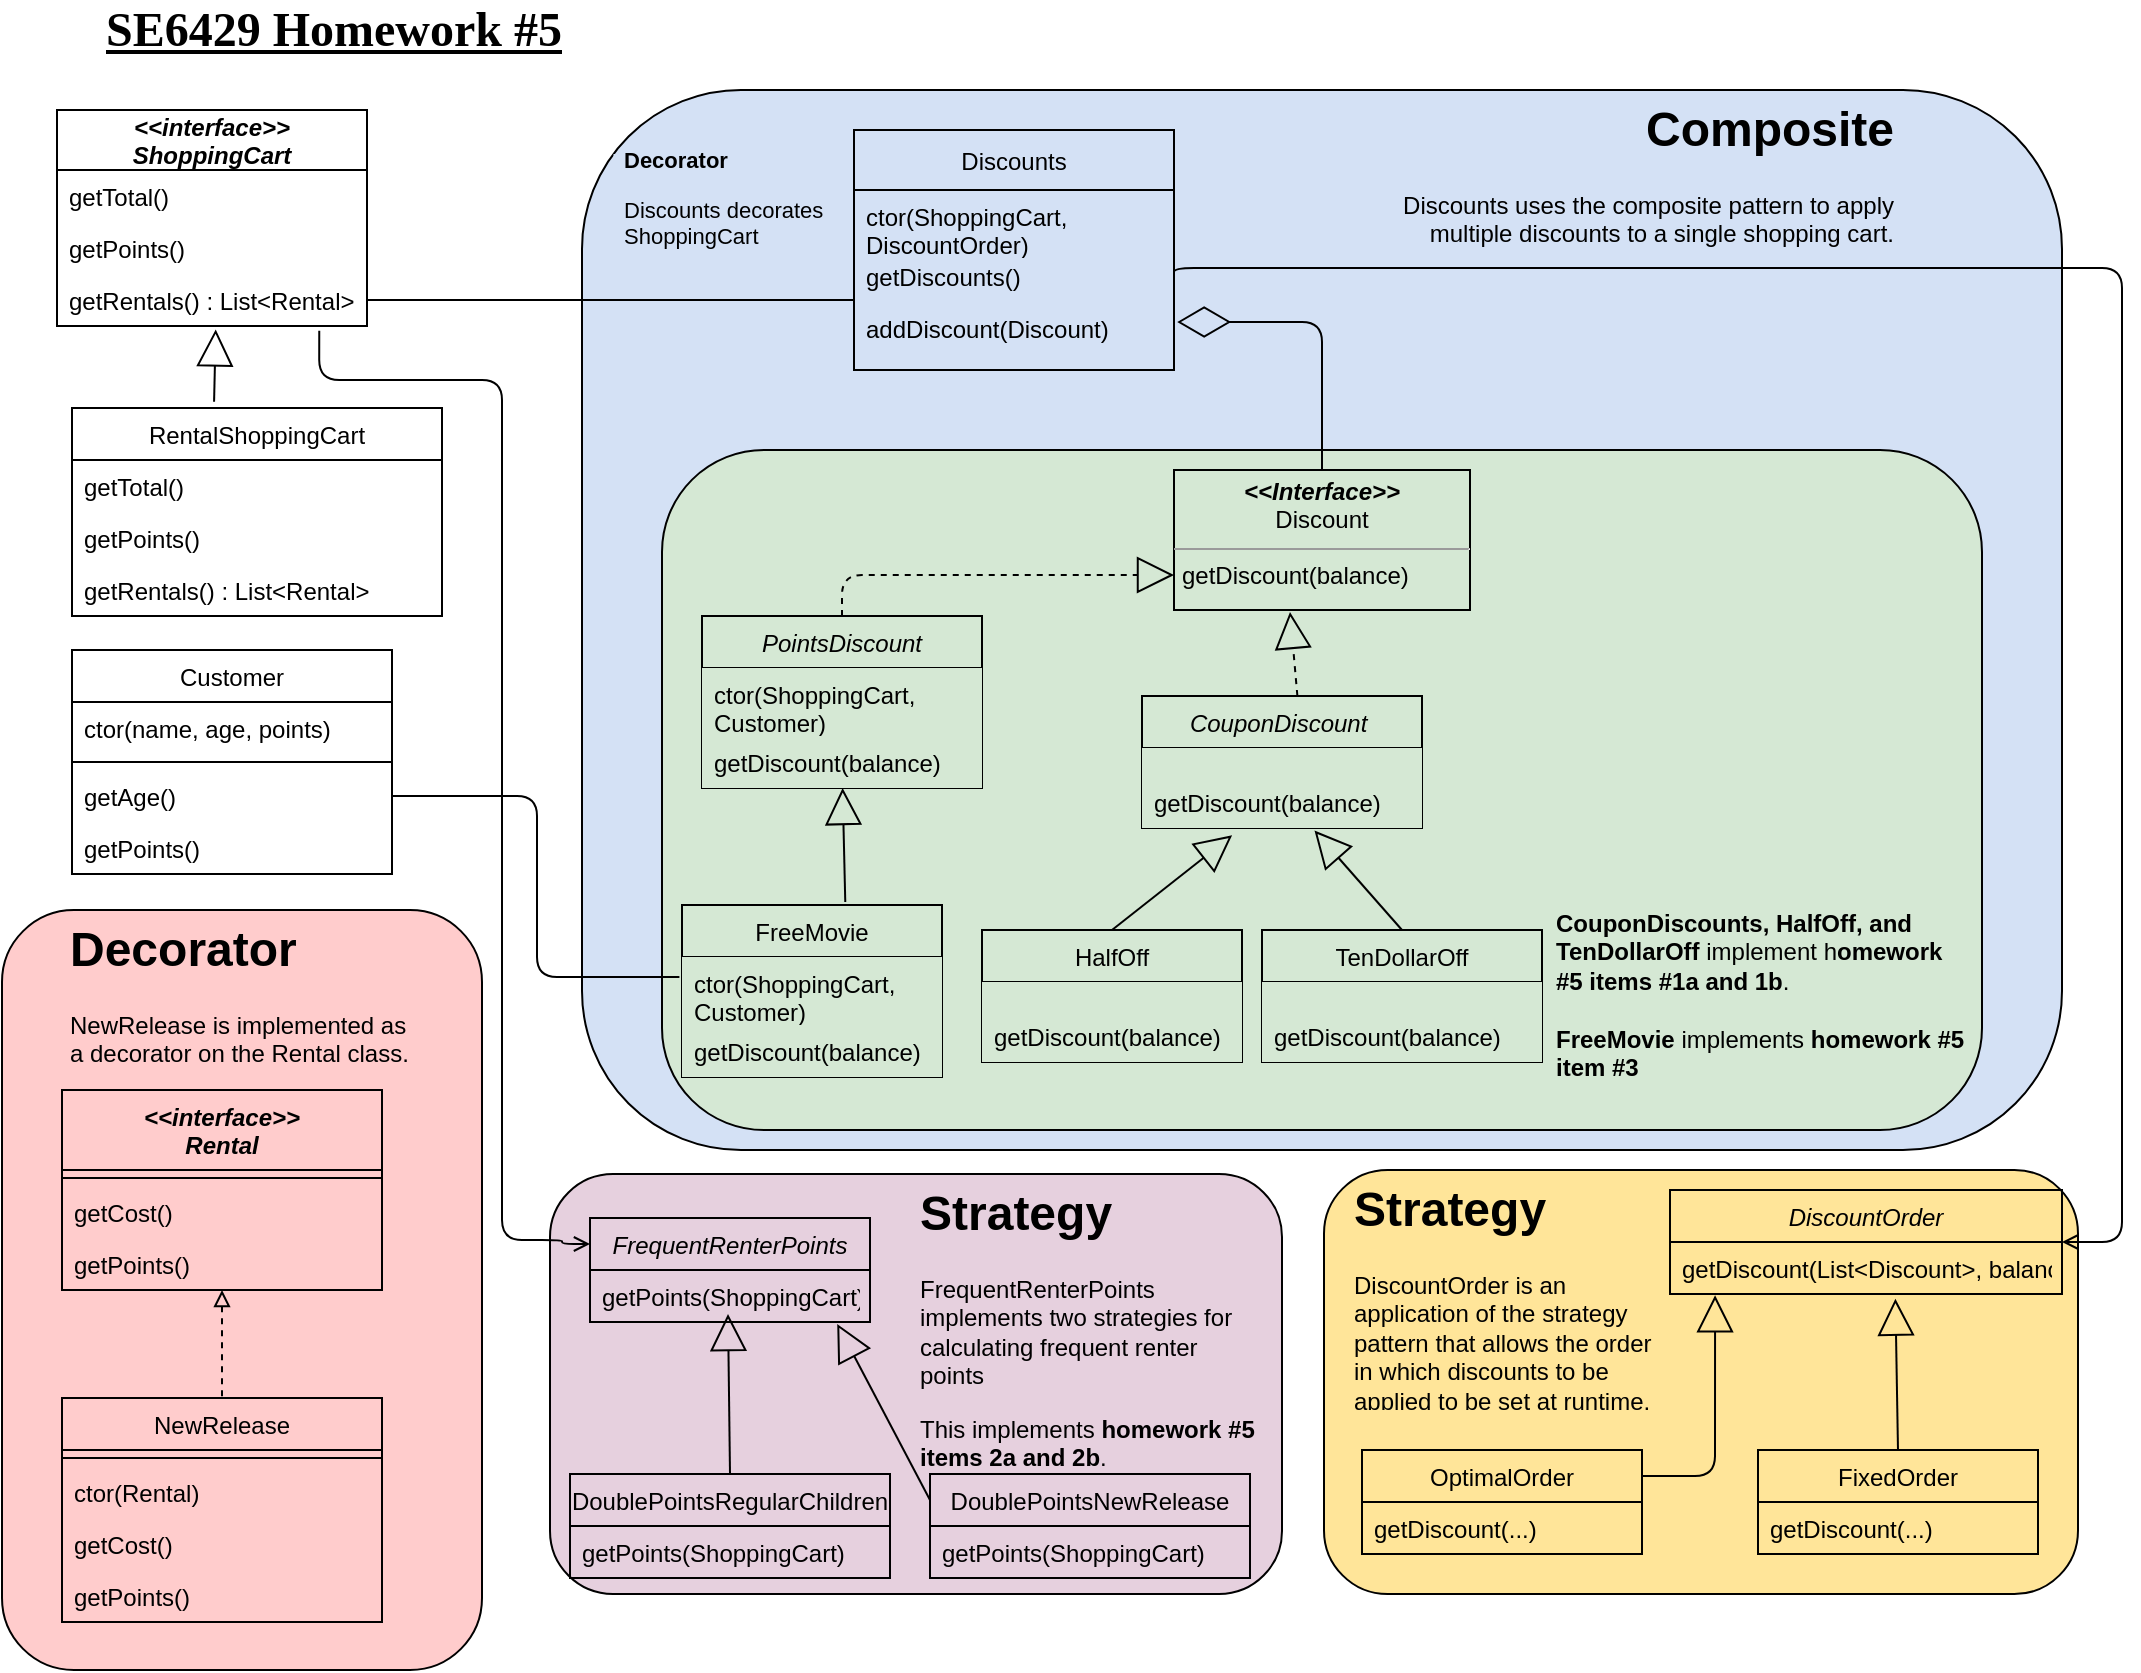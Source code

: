 <mxfile version="13.9.2" type="device"><diagram id="7c9GnvkYuUs8waDeU-JC" name="Homework #5"><mxGraphModel dx="939" dy="532" grid="1" gridSize="10" guides="1" tooltips="1" connect="1" arrows="1" fold="1" page="1" pageScale="1" pageWidth="1100" pageHeight="850" math="0" shadow="0"><root><mxCell id="0"/><mxCell id="1" parent="0"/><mxCell id="zSZT323BISBKR79lRga4-12" value="" style="rounded=1;whiteSpace=wrap;html=1;fillColor=#FFCCCC;" parent="1" vertex="1"><mxGeometry x="20" y="460" width="240" height="380" as="geometry"/></mxCell><mxCell id="9KsGxdxiF06daJQv5wV5-12" value="" style="rounded=1;whiteSpace=wrap;html=1;fillColor=#D4E1F5;align=right;verticalAlign=top;" parent="1" vertex="1"><mxGeometry x="310" y="50" width="740" height="530" as="geometry"/></mxCell><mxCell id="9KsGxdxiF06daJQv5wV5-25" value="" style="rounded=1;whiteSpace=wrap;html=1;fillColor=#D5E8D4;fontFamily=Verdana;fontSize=24;align=left;" parent="1" vertex="1"><mxGeometry x="350" y="230" width="660" height="340" as="geometry"/></mxCell><mxCell id="9KsGxdxiF06daJQv5wV5-14" value="" style="rounded=1;whiteSpace=wrap;html=1;fillColor=#E6D0DE;align=right;" parent="1" vertex="1"><mxGeometry x="294" y="592" width="366" height="210" as="geometry"/></mxCell><mxCell id="9KsGxdxiF06daJQv5wV5-10" value="" style="rounded=1;whiteSpace=wrap;html=1;fillColor=#FFE599;align=left;verticalAlign=top;" parent="1" vertex="1"><mxGeometry x="681" y="590" width="377" height="212" as="geometry"/></mxCell><mxCell id="diykFv6GtLwLD7Ypy7gm-1" value="&lt;&lt;interface&gt;&gt;&#10;ShoppingCart" style="swimlane;fontStyle=3;childLayout=stackLayout;horizontal=1;startSize=30;fillColor=none;horizontalStack=0;resizeParent=1;resizeParentMax=0;resizeLast=0;collapsible=1;marginBottom=0;" parent="1" vertex="1"><mxGeometry x="47.5" y="60" width="155" height="108" as="geometry"/></mxCell><mxCell id="diykFv6GtLwLD7Ypy7gm-2" value="getTotal()" style="text;strokeColor=none;fillColor=none;align=left;verticalAlign=top;spacingLeft=4;spacingRight=4;overflow=hidden;rotatable=0;points=[[0,0.5],[1,0.5]];portConstraint=eastwest;" parent="diykFv6GtLwLD7Ypy7gm-1" vertex="1"><mxGeometry y="30" width="155" height="26" as="geometry"/></mxCell><mxCell id="KB-aOUc1efe1SOOL54wN-3" value="getPoints()" style="text;strokeColor=none;fillColor=none;align=left;verticalAlign=top;spacingLeft=4;spacingRight=4;overflow=hidden;rotatable=0;points=[[0,0.5],[1,0.5]];portConstraint=eastwest;" parent="diykFv6GtLwLD7Ypy7gm-1" vertex="1"><mxGeometry y="56" width="155" height="26" as="geometry"/></mxCell><mxCell id="diykFv6GtLwLD7Ypy7gm-4" value="getRentals() : List&lt;Rental&gt;" style="text;strokeColor=none;fillColor=none;align=left;verticalAlign=top;spacingLeft=4;spacingRight=4;overflow=hidden;rotatable=0;points=[[0,0.5],[1,0.5]];portConstraint=eastwest;" parent="diykFv6GtLwLD7Ypy7gm-1" vertex="1"><mxGeometry y="82" width="155" height="26" as="geometry"/></mxCell><mxCell id="diykFv6GtLwLD7Ypy7gm-22" value="" style="endArrow=none;endSize=16;endFill=0;html=1;edgeStyle=orthogonalEdgeStyle;entryX=1;entryY=0.5;entryDx=0;entryDy=0;" parent="1" source="JeVNFsuOcKwhqimwBf2o-3" target="diykFv6GtLwLD7Ypy7gm-4" edge="1"><mxGeometry width="160" relative="1" as="geometry"><mxPoint x="620" y="370" as="sourcePoint"/><mxPoint x="199" y="155" as="targetPoint"/><Array as="points"><mxPoint x="250" y="155"/><mxPoint x="250" y="155"/></Array></mxGeometry></mxCell><mxCell id="diykFv6GtLwLD7Ypy7gm-23" value="" style="endArrow=block;endSize=16;endFill=0;html=1;exitX=0.5;exitY=0;exitDx=0;exitDy=0;entryX=0.322;entryY=1.14;entryDx=0;entryDy=0;entryPerimeter=0;" parent="1" source="diykFv6GtLwLD7Ypy7gm-13" target="diykFv6GtLwLD7Ypy7gm-10" edge="1"><mxGeometry width="160" relative="1" as="geometry"><mxPoint x="570" y="287.002" as="sourcePoint"/><mxPoint x="643.96" y="443.99" as="targetPoint"/></mxGeometry></mxCell><mxCell id="diykFv6GtLwLD7Ypy7gm-24" value="" style="endArrow=block;endSize=16;endFill=0;html=1;exitX=0.5;exitY=0;exitDx=0;exitDy=0;entryX=0.616;entryY=1.049;entryDx=0;entryDy=0;entryPerimeter=0;" parent="1" source="diykFv6GtLwLD7Ypy7gm-17" target="diykFv6GtLwLD7Ypy7gm-10" edge="1"><mxGeometry width="160" relative="1" as="geometry"><mxPoint x="580" y="297.002" as="sourcePoint"/><mxPoint x="688.06" y="441.988" as="targetPoint"/></mxGeometry></mxCell><mxCell id="diykFv6GtLwLD7Ypy7gm-25" value="" style="endArrow=block;endSize=16;endFill=0;html=1;entryX=0.512;entryY=1.065;entryDx=0;entryDy=0;entryPerimeter=0;exitX=0.384;exitY=-0.03;exitDx=0;exitDy=0;exitPerimeter=0;" parent="1" source="diykFv6GtLwLD7Ypy7gm-5" target="diykFv6GtLwLD7Ypy7gm-4" edge="1"><mxGeometry width="160" relative="1" as="geometry"><mxPoint x="141" y="270" as="sourcePoint"/><mxPoint x="210" y="211" as="targetPoint"/></mxGeometry></mxCell><mxCell id="JeVNFsuOcKwhqimwBf2o-6" value="" style="endArrow=block;endSize=16;endFill=0;html=1;exitX=0.555;exitY=0;exitDx=0;exitDy=0;dashed=1;exitPerimeter=0;" parent="1" source="diykFv6GtLwLD7Ypy7gm-9" edge="1"><mxGeometry width="160" relative="1" as="geometry"><mxPoint x="590" y="390" as="sourcePoint"/><mxPoint x="664" y="311" as="targetPoint"/></mxGeometry></mxCell><mxCell id="JeVNFsuOcKwhqimwBf2o-19" value="" style="endArrow=block;endSize=16;endFill=0;html=1;exitX=1;exitY=0.25;exitDx=0;exitDy=0;entryX=0.115;entryY=1.025;entryDx=0;entryDy=0;entryPerimeter=0;edgeStyle=orthogonalEdgeStyle;" parent="1" source="JeVNFsuOcKwhqimwBf2o-11" target="JeVNFsuOcKwhqimwBf2o-8" edge="1"><mxGeometry width="160" relative="1" as="geometry"><mxPoint x="662.02" y="859.01" as="sourcePoint"/><mxPoint x="870.48" y="688.674" as="targetPoint"/></mxGeometry></mxCell><mxCell id="JeVNFsuOcKwhqimwBf2o-20" value="" style="endArrow=block;endSize=16;endFill=0;html=1;exitX=0.5;exitY=0;exitDx=0;exitDy=0;entryX=0.575;entryY=1.09;entryDx=0;entryDy=0;entryPerimeter=0;" parent="1" source="JeVNFsuOcKwhqimwBf2o-15" target="JeVNFsuOcKwhqimwBf2o-8" edge="1"><mxGeometry width="160" relative="1" as="geometry"><mxPoint x="780.04" y="832" as="sourcePoint"/><mxPoint x="944.54" y="688.674" as="targetPoint"/></mxGeometry></mxCell><mxCell id="JeVNFsuOcKwhqimwBf2o-23" value="" style="endArrow=open;html=1;edgeStyle=orthogonalEdgeStyle;entryX=1;entryY=0.5;entryDx=0;entryDy=0;startArrow=none;startFill=0;endFill=0;exitX=1;exitY=0.5;exitDx=0;exitDy=0;" parent="1" source="JeVNFsuOcKwhqimwBf2o-3" target="JeVNFsuOcKwhqimwBf2o-7" edge="1"><mxGeometry width="50" height="50" relative="1" as="geometry"><mxPoint x="570" y="139" as="sourcePoint"/><mxPoint x="1060" y="570" as="targetPoint"/><Array as="points"><mxPoint x="606" y="139"/><mxPoint x="1080" y="139"/><mxPoint x="1080" y="626"/></Array></mxGeometry></mxCell><mxCell id="JeVNFsuOcKwhqimwBf2o-2" value="Discounts" style="swimlane;fontStyle=0;childLayout=stackLayout;horizontal=1;startSize=30;fillColor=none;horizontalStack=0;resizeParent=1;resizeParentMax=0;resizeLast=0;collapsible=1;marginBottom=0;" parent="1" vertex="1"><mxGeometry x="446" y="70" width="160" height="120" as="geometry"><mxRectangle x="446" y="70" width="90" height="30" as="alternateBounds"/></mxGeometry></mxCell><mxCell id="JeVNFsuOcKwhqimwBf2o-5" value="ctor(ShoppingCart,&#10;DiscountOrder)" style="text;strokeColor=none;fillColor=none;align=left;verticalAlign=top;spacingLeft=4;spacingRight=4;overflow=hidden;rotatable=0;points=[[0,0.5],[1,0.5]];portConstraint=eastwest;" parent="JeVNFsuOcKwhqimwBf2o-2" vertex="1"><mxGeometry y="30" width="160" height="30" as="geometry"/></mxCell><mxCell id="JeVNFsuOcKwhqimwBf2o-3" value="getDiscounts()" style="text;strokeColor=none;fillColor=none;align=left;verticalAlign=top;spacingLeft=4;spacingRight=4;overflow=hidden;rotatable=0;points=[[0,0.5],[1,0.5]];portConstraint=eastwest;" parent="JeVNFsuOcKwhqimwBf2o-2" vertex="1"><mxGeometry y="60" width="160" height="26" as="geometry"/></mxCell><mxCell id="JeVNFsuOcKwhqimwBf2o-4" value="addDiscount(Discount)" style="text;strokeColor=none;fillColor=none;align=left;verticalAlign=top;spacingLeft=4;spacingRight=4;overflow=hidden;rotatable=0;points=[[0,0.5],[1,0.5]];portConstraint=eastwest;" parent="JeVNFsuOcKwhqimwBf2o-2" vertex="1"><mxGeometry y="86" width="160" height="34" as="geometry"/></mxCell><mxCell id="JeVNFsuOcKwhqimwBf2o-37" value="" style="endArrow=block;endSize=16;endFill=0;html=1;exitX=0;exitY=0.25;exitDx=0;exitDy=0;entryX=0.883;entryY=1.038;entryDx=0;entryDy=0;entryPerimeter=0;" parent="1" source="JeVNFsuOcKwhqimwBf2o-32" target="JeVNFsuOcKwhqimwBf2o-25" edge="1"><mxGeometry width="160" relative="1" as="geometry"><mxPoint x="584" y="1042" as="sourcePoint"/><mxPoint x="469.06" y="656.988" as="targetPoint"/></mxGeometry></mxCell><mxCell id="JeVNFsuOcKwhqimwBf2o-39" value="" style="endArrow=none;endSize=16;endFill=0;html=1;edgeStyle=orthogonalEdgeStyle;startArrow=open;startFill=0;entryX=0.846;entryY=1.09;entryDx=0;entryDy=0;entryPerimeter=0;exitX=0;exitY=0.25;exitDx=0;exitDy=0;" parent="1" source="JeVNFsuOcKwhqimwBf2o-24" target="diykFv6GtLwLD7Ypy7gm-4" edge="1"><mxGeometry width="160" relative="1" as="geometry"><mxPoint x="270" y="660" as="sourcePoint"/><mxPoint x="350" y="189.01" as="targetPoint"/><Array as="points"><mxPoint x="300" y="627"/><mxPoint x="300" y="625"/><mxPoint x="270" y="625"/><mxPoint x="270" y="195"/><mxPoint x="179" y="195"/></Array></mxGeometry></mxCell><mxCell id="diykFv6GtLwLD7Ypy7gm-5" value="RentalShoppingCart" style="swimlane;fontStyle=0;childLayout=stackLayout;horizontal=1;startSize=26;fillColor=none;horizontalStack=0;resizeParent=1;resizeParentMax=0;resizeLast=0;collapsible=1;marginBottom=0;" parent="1" vertex="1"><mxGeometry x="55" y="209" width="185" height="104" as="geometry"/></mxCell><mxCell id="diykFv6GtLwLD7Ypy7gm-6" value="getTotal()" style="text;strokeColor=none;fillColor=none;align=left;verticalAlign=top;spacingLeft=4;spacingRight=4;overflow=hidden;rotatable=0;points=[[0,0.5],[1,0.5]];portConstraint=eastwest;" parent="diykFv6GtLwLD7Ypy7gm-5" vertex="1"><mxGeometry y="26" width="185" height="26" as="geometry"/></mxCell><mxCell id="KB-aOUc1efe1SOOL54wN-4" value="getPoints()" style="text;strokeColor=none;fillColor=none;align=left;verticalAlign=top;spacingLeft=4;spacingRight=4;overflow=hidden;rotatable=0;points=[[0,0.5],[1,0.5]];portConstraint=eastwest;" parent="diykFv6GtLwLD7Ypy7gm-5" vertex="1"><mxGeometry y="52" width="185" height="26" as="geometry"/></mxCell><mxCell id="diykFv6GtLwLD7Ypy7gm-7" value="getRentals() : List&lt;Rental&gt;" style="text;strokeColor=none;fillColor=none;align=left;verticalAlign=top;spacingLeft=4;spacingRight=4;overflow=hidden;rotatable=0;points=[[0,0.5],[1,0.5]];portConstraint=eastwest;" parent="diykFv6GtLwLD7Ypy7gm-5" vertex="1"><mxGeometry y="78" width="185" height="26" as="geometry"/></mxCell><mxCell id="JeVNFsuOcKwhqimwBf2o-44" value="" style="endArrow=block;endSize=16;endFill=0;html=1;exitX=0.628;exitY=-0.017;exitDx=0;exitDy=0;exitPerimeter=0;" parent="1" source="JeVNFsuOcKwhqimwBf2o-40" target="JeVNFsuOcKwhqimwBf2o-46" edge="1"><mxGeometry width="160" relative="1" as="geometry"><mxPoint x="428" y="469" as="sourcePoint"/><mxPoint x="428" y="430" as="targetPoint"/></mxGeometry></mxCell><mxCell id="JeVNFsuOcKwhqimwBf2o-7" value="DiscountOrder" style="swimlane;fontStyle=2;childLayout=stackLayout;horizontal=1;startSize=26;fillColor=none;horizontalStack=0;resizeParent=1;resizeParentMax=0;resizeLast=0;collapsible=1;marginBottom=0;" parent="1" vertex="1"><mxGeometry x="854" y="600" width="196" height="52" as="geometry"/></mxCell><mxCell id="JeVNFsuOcKwhqimwBf2o-8" value="getDiscount(List&lt;Discount&gt;, balance)" style="text;strokeColor=none;fillColor=none;align=left;verticalAlign=top;spacingLeft=4;spacingRight=4;overflow=hidden;rotatable=0;points=[[0,0.5],[1,0.5]];portConstraint=eastwest;" parent="JeVNFsuOcKwhqimwBf2o-7" vertex="1"><mxGeometry y="26" width="196" height="26" as="geometry"/></mxCell><mxCell id="diykFv6GtLwLD7Ypy7gm-9" value="CouponDiscount " style="swimlane;fontStyle=2;childLayout=stackLayout;horizontal=1;startSize=26;fillColor=#D5E8D4;horizontalStack=0;resizeParent=1;resizeParentMax=0;resizeLast=0;collapsible=1;marginBottom=0;" parent="1" vertex="1"><mxGeometry x="590" y="353" width="140" height="66" as="geometry"/></mxCell><mxCell id="9KsGxdxiF06daJQv5wV5-23" value="" style="text;strokeColor=none;fillColor=#D5E8D4;align=left;verticalAlign=top;spacingLeft=4;spacingRight=4;overflow=hidden;rotatable=0;points=[[0,0.5],[1,0.5]];portConstraint=eastwest;" parent="diykFv6GtLwLD7Ypy7gm-9" vertex="1"><mxGeometry y="26" width="140" height="14" as="geometry"/></mxCell><mxCell id="diykFv6GtLwLD7Ypy7gm-10" value="getDiscount(balance)" style="text;strokeColor=none;fillColor=#D5E8D4;align=left;verticalAlign=top;spacingLeft=4;spacingRight=4;overflow=hidden;rotatable=0;points=[[0,0.5],[1,0.5]];portConstraint=eastwest;" parent="diykFv6GtLwLD7Ypy7gm-9" vertex="1"><mxGeometry y="40" width="140" height="26" as="geometry"/></mxCell><mxCell id="diykFv6GtLwLD7Ypy7gm-13" value="HalfOff" style="swimlane;fontStyle=0;childLayout=stackLayout;horizontal=1;startSize=26;fillColor=#D5E8D4;horizontalStack=0;resizeParent=1;resizeParentMax=0;resizeLast=0;collapsible=1;marginBottom=0;" parent="1" vertex="1"><mxGeometry x="510" y="470" width="130" height="66" as="geometry"/></mxCell><mxCell id="9KsGxdxiF06daJQv5wV5-21" value="" style="text;strokeColor=none;fillColor=#D5E8D4;align=left;verticalAlign=top;spacingLeft=4;spacingRight=4;overflow=hidden;rotatable=0;points=[[0,0.5],[1,0.5]];portConstraint=eastwest;" parent="diykFv6GtLwLD7Ypy7gm-13" vertex="1"><mxGeometry y="26" width="130" height="14" as="geometry"/></mxCell><mxCell id="diykFv6GtLwLD7Ypy7gm-14" value="getDiscount(balance)" style="text;strokeColor=none;fillColor=#D5E8D4;align=left;verticalAlign=top;spacingLeft=4;spacingRight=4;overflow=hidden;rotatable=0;points=[[0,0.5],[1,0.5]];portConstraint=eastwest;" parent="diykFv6GtLwLD7Ypy7gm-13" vertex="1"><mxGeometry y="40" width="130" height="26" as="geometry"/></mxCell><mxCell id="JeVNFsuOcKwhqimwBf2o-40" value="FreeMovie" style="swimlane;fontStyle=0;childLayout=stackLayout;horizontal=1;startSize=26;fillColor=#D5E8D4;horizontalStack=0;resizeParent=1;resizeParentMax=0;resizeLast=0;collapsible=1;marginBottom=0;" parent="1" vertex="1"><mxGeometry x="360" y="457.5" width="130" height="86" as="geometry"><mxRectangle x="300" y="360" width="90" height="26" as="alternateBounds"/></mxGeometry></mxCell><mxCell id="9KsGxdxiF06daJQv5wV5-18" value="ctor(ShoppingCart,&#10;Customer)" style="text;strokeColor=none;fillColor=#D5E8D4;align=left;verticalAlign=top;spacingLeft=4;spacingRight=4;overflow=hidden;rotatable=0;points=[[0,0.5],[1,0.5]];portConstraint=eastwest;" parent="JeVNFsuOcKwhqimwBf2o-40" vertex="1"><mxGeometry y="26" width="130" height="34" as="geometry"/></mxCell><mxCell id="JeVNFsuOcKwhqimwBf2o-41" value="getDiscount(balance)" style="text;strokeColor=none;fillColor=#D5E8D4;align=left;verticalAlign=top;spacingLeft=4;spacingRight=4;overflow=hidden;rotatable=0;points=[[0,0.5],[1,0.5]];portConstraint=eastwest;" parent="JeVNFsuOcKwhqimwBf2o-40" vertex="1"><mxGeometry y="60" width="130" height="26" as="geometry"/></mxCell><mxCell id="JeVNFsuOcKwhqimwBf2o-45" value="PointsDiscount" style="swimlane;fontStyle=2;childLayout=stackLayout;horizontal=1;startSize=26;fillColor=#D5E8D4;horizontalStack=0;resizeParent=1;resizeParentMax=0;resizeLast=0;collapsible=1;marginBottom=0;" parent="1" vertex="1"><mxGeometry x="370" y="313" width="140" height="86" as="geometry"/></mxCell><mxCell id="9KsGxdxiF06daJQv5wV5-22" value="ctor(ShoppingCart, &#10;Customer)" style="text;strokeColor=none;fillColor=#D5E8D4;align=left;verticalAlign=top;spacingLeft=4;spacingRight=4;overflow=hidden;rotatable=0;points=[[0,0.5],[1,0.5]];portConstraint=eastwest;" parent="JeVNFsuOcKwhqimwBf2o-45" vertex="1"><mxGeometry y="26" width="140" height="34" as="geometry"/></mxCell><mxCell id="JeVNFsuOcKwhqimwBf2o-46" value="getDiscount(balance)" style="text;strokeColor=none;fillColor=#D5E8D4;align=left;verticalAlign=top;spacingLeft=4;spacingRight=4;overflow=hidden;rotatable=0;points=[[0,0.5],[1,0.5]];portConstraint=eastwest;" parent="JeVNFsuOcKwhqimwBf2o-45" vertex="1"><mxGeometry y="60" width="140" height="26" as="geometry"/></mxCell><mxCell id="JeVNFsuOcKwhqimwBf2o-49" value="" style="endArrow=block;endSize=16;endFill=0;html=1;entryX=0;entryY=0.75;entryDx=0;entryDy=0;exitX=0.5;exitY=0;exitDx=0;exitDy=0;dashed=1;edgeStyle=orthogonalEdgeStyle;" parent="1" source="JeVNFsuOcKwhqimwBf2o-45" target="9KsGxdxiF06daJQv5wV5-27" edge="1"><mxGeometry width="160" relative="1" as="geometry"><mxPoint x="510.003" y="290" as="sourcePoint"/><mxPoint x="432" y="220" as="targetPoint"/></mxGeometry></mxCell><mxCell id="JeVNFsuOcKwhqimwBf2o-24" value="FrequentRenterPoints" style="swimlane;fontStyle=2;childLayout=stackLayout;horizontal=1;startSize=26;fillColor=none;horizontalStack=0;resizeParent=1;resizeParentMax=0;resizeLast=0;collapsible=1;marginBottom=0;" parent="1" vertex="1"><mxGeometry x="314" y="614" width="140" height="52" as="geometry"/></mxCell><mxCell id="JeVNFsuOcKwhqimwBf2o-25" value="getPoints(ShoppingCart)" style="text;strokeColor=none;fillColor=none;align=left;verticalAlign=top;spacingLeft=4;spacingRight=4;overflow=hidden;rotatable=0;points=[[0,0.5],[1,0.5]];portConstraint=eastwest;" parent="JeVNFsuOcKwhqimwBf2o-24" vertex="1"><mxGeometry y="26" width="140" height="26" as="geometry"/></mxCell><mxCell id="JeVNFsuOcKwhqimwBf2o-28" value="DoublePointsRegularChildren" style="swimlane;fontStyle=0;childLayout=stackLayout;horizontal=1;startSize=26;fillColor=none;horizontalStack=0;resizeParent=1;resizeParentMax=0;resizeLast=0;collapsible=1;marginBottom=0;" parent="1" vertex="1"><mxGeometry x="304" y="742" width="160" height="52" as="geometry"/></mxCell><mxCell id="JeVNFsuOcKwhqimwBf2o-29" value="getPoints(ShoppingCart)&#10;" style="text;strokeColor=none;fillColor=none;align=left;verticalAlign=top;spacingLeft=4;spacingRight=4;overflow=hidden;rotatable=0;points=[[0,0.5],[1,0.5]];portConstraint=eastwest;" parent="JeVNFsuOcKwhqimwBf2o-28" vertex="1"><mxGeometry y="26" width="160" height="26" as="geometry"/></mxCell><mxCell id="JeVNFsuOcKwhqimwBf2o-32" value="DoublePointsNewRelease" style="swimlane;fontStyle=0;childLayout=stackLayout;horizontal=1;startSize=26;fillColor=none;horizontalStack=0;resizeParent=1;resizeParentMax=0;resizeLast=0;collapsible=1;marginBottom=0;" parent="1" vertex="1"><mxGeometry x="484" y="742" width="160" height="52" as="geometry"/></mxCell><mxCell id="JeVNFsuOcKwhqimwBf2o-33" value="getPoints(ShoppingCart)" style="text;strokeColor=none;fillColor=none;align=left;verticalAlign=top;spacingLeft=4;spacingRight=4;overflow=hidden;rotatable=0;points=[[0,0.5],[1,0.5]];portConstraint=eastwest;" parent="JeVNFsuOcKwhqimwBf2o-32" vertex="1"><mxGeometry y="26" width="160" height="26" as="geometry"/></mxCell><mxCell id="JeVNFsuOcKwhqimwBf2o-15" value="FixedOrder" style="swimlane;fontStyle=0;childLayout=stackLayout;horizontal=1;startSize=26;fillColor=none;horizontalStack=0;resizeParent=1;resizeParentMax=0;resizeLast=0;collapsible=1;marginBottom=0;" parent="1" vertex="1"><mxGeometry x="898" y="730" width="140" height="52" as="geometry"/></mxCell><mxCell id="JeVNFsuOcKwhqimwBf2o-16" value="getDiscount(...)" style="text;strokeColor=none;fillColor=none;align=left;verticalAlign=top;spacingLeft=4;spacingRight=4;overflow=hidden;rotatable=0;points=[[0,0.5],[1,0.5]];portConstraint=eastwest;" parent="JeVNFsuOcKwhqimwBf2o-15" vertex="1"><mxGeometry y="26" width="140" height="26" as="geometry"/></mxCell><mxCell id="JeVNFsuOcKwhqimwBf2o-11" value="OptimalOrder" style="swimlane;fontStyle=0;childLayout=stackLayout;horizontal=1;startSize=26;fillColor=none;horizontalStack=0;resizeParent=1;resizeParentMax=0;resizeLast=0;collapsible=1;marginBottom=0;" parent="1" vertex="1"><mxGeometry x="700" y="730" width="140" height="52" as="geometry"/></mxCell><mxCell id="JeVNFsuOcKwhqimwBf2o-12" value="getDiscount(...)" style="text;strokeColor=none;fillColor=none;align=left;verticalAlign=top;spacingLeft=4;spacingRight=4;overflow=hidden;rotatable=0;points=[[0,0.5],[1,0.5]];portConstraint=eastwest;" parent="JeVNFsuOcKwhqimwBf2o-11" vertex="1"><mxGeometry y="26" width="140" height="26" as="geometry"/></mxCell><mxCell id="JeVNFsuOcKwhqimwBf2o-36" value="" style="endArrow=block;endSize=16;endFill=0;html=1;exitX=0.5;exitY=0;exitDx=0;exitDy=0;" parent="1" source="JeVNFsuOcKwhqimwBf2o-28" edge="1"><mxGeometry width="160" relative="1" as="geometry"><mxPoint x="374" y="772" as="sourcePoint"/><mxPoint x="383" y="662" as="targetPoint"/></mxGeometry></mxCell><mxCell id="9KsGxdxiF06daJQv5wV5-11" value="&lt;h1&gt;Strategy&lt;/h1&gt;&lt;p&gt;DiscountOrder is an application of the strategy pattern that allows the order in which discounts to be applied to be set at runtime.&lt;/p&gt;" style="text;html=1;strokeColor=none;fillColor=none;spacing=5;spacingTop=-20;whiteSpace=wrap;overflow=hidden;rounded=0;align=left;" parent="1" vertex="1"><mxGeometry x="691" y="590" width="163" height="120" as="geometry"/></mxCell><mxCell id="9KsGxdxiF06daJQv5wV5-13" value="&lt;h1&gt;Composite&lt;/h1&gt;&lt;p&gt;Discounts uses the composite pattern to apply multiple discounts to a single shopping cart.&lt;/p&gt;" style="text;html=1;strokeColor=none;fillColor=none;spacing=5;spacingTop=-20;whiteSpace=wrap;overflow=hidden;rounded=0;align=right;" parent="1" vertex="1"><mxGeometry x="691" y="50" width="280" height="82" as="geometry"/></mxCell><mxCell id="9KsGxdxiF06daJQv5wV5-15" value="&lt;h1&gt;Strategy&lt;/h1&gt;&lt;p&gt;FrequentRenterPoints implements two strategies for calculating frequent renter points&lt;br&gt;&lt;/p&gt;&lt;p&gt;This implements &lt;b&gt;homework #5 items 2a and 2b&lt;/b&gt;.&lt;/p&gt;" style="text;html=1;strokeColor=none;fillColor=none;spacing=5;spacingTop=-20;whiteSpace=wrap;overflow=hidden;rounded=0;align=left;" parent="1" vertex="1"><mxGeometry x="474" y="592" width="180" height="156.5" as="geometry"/></mxCell><mxCell id="9KsGxdxiF06daJQv5wV5-17" value="SE6429 Homework #5" style="text;html=1;strokeColor=none;fillColor=none;align=left;verticalAlign=middle;whiteSpace=wrap;rounded=0;fontSize=24;fontStyle=5;fontFamily=Verdana;" parent="1" vertex="1"><mxGeometry x="70" y="10" width="360" height="20" as="geometry"/></mxCell><mxCell id="9KsGxdxiF06daJQv5wV5-27" value="&lt;p style=&quot;margin: 0px ; margin-top: 4px ; text-align: center&quot;&gt;&lt;i&gt;&lt;b&gt;&amp;lt;&amp;lt;Interface&amp;gt;&amp;gt;&lt;/b&gt;&lt;/i&gt;&lt;br&gt;&lt;span&gt;Discount&lt;/span&gt;&lt;/p&gt;&lt;hr size=&quot;1&quot;&gt;&lt;p style=&quot;margin: 0px ; margin-left: 4px&quot;&gt;&lt;/p&gt;&lt;p style=&quot;margin: 0px ; margin-left: 4px&quot;&gt;getDiscount&lt;span&gt;(balance)&lt;/span&gt;&lt;/p&gt;" style="verticalAlign=top;align=left;overflow=fill;fontSize=12;fontFamily=Helvetica;html=1;fillColor=#D5E8D4;fontStyle=0" parent="1" vertex="1"><mxGeometry x="606" y="240" width="148" height="70" as="geometry"/></mxCell><mxCell id="diykFv6GtLwLD7Ypy7gm-17" value="TenDollarOff" style="swimlane;fontStyle=0;childLayout=stackLayout;horizontal=1;startSize=26;fillColor=#D5E8D4;horizontalStack=0;resizeParent=1;resizeParentMax=0;resizeLast=0;collapsible=1;marginBottom=0;" parent="1" vertex="1"><mxGeometry x="650" y="470" width="140" height="66" as="geometry"/></mxCell><mxCell id="9KsGxdxiF06daJQv5wV5-20" value="" style="text;strokeColor=none;fillColor=#D5E8D4;align=left;verticalAlign=top;spacingLeft=4;spacingRight=4;overflow=hidden;rotatable=0;points=[[0,0.5],[1,0.5]];portConstraint=eastwest;" parent="diykFv6GtLwLD7Ypy7gm-17" vertex="1"><mxGeometry y="26" width="140" height="14" as="geometry"/></mxCell><mxCell id="diykFv6GtLwLD7Ypy7gm-18" value="getDiscount(balance)" style="text;strokeColor=none;fillColor=#D5E8D4;align=left;verticalAlign=top;spacingLeft=4;spacingRight=4;overflow=hidden;rotatable=0;points=[[0,0.5],[1,0.5]];portConstraint=eastwest;" parent="diykFv6GtLwLD7Ypy7gm-17" vertex="1"><mxGeometry y="40" width="140" height="26" as="geometry"/></mxCell><mxCell id="9KsGxdxiF06daJQv5wV5-30" value="&lt;b style=&quot;font-family: &amp;#34;helvetica&amp;#34; ; text-align: right&quot;&gt;CouponDiscounts, HalfOff, and TenDollarOff &lt;/b&gt;&lt;span style=&quot;font-family: &amp;#34;helvetica&amp;#34; ; text-align: right&quot;&gt;implement h&lt;b&gt;omework #5 items #1a and 1b&lt;/b&gt;.&lt;br&gt;&lt;br&gt;&lt;b&gt;FreeMovie&lt;/b&gt;&lt;/span&gt;&lt;span style=&quot;font-family: &amp;#34;helvetica&amp;#34; ; text-align: right&quot;&gt;&amp;nbsp;implements&amp;nbsp;&lt;/span&gt;&lt;span style=&quot;font-family: &amp;#34;helvetica&amp;#34; ; text-align: right&quot;&gt;&lt;b&gt;homework #5 item #3&lt;/b&gt;&lt;br&gt;&lt;br&gt;&lt;/span&gt;" style="text;html=1;strokeColor=none;fillColor=none;align=left;verticalAlign=top;whiteSpace=wrap;rounded=0;fontFamily=Verdana;fontSize=12;" parent="1" vertex="1"><mxGeometry x="795" y="453" width="210" height="95" as="geometry"/></mxCell><mxCell id="zSZT323BISBKR79lRga4-11" value="" style="edgeStyle=orthogonalEdgeStyle;rounded=0;orthogonalLoop=1;jettySize=auto;html=1;endArrow=none;endFill=0;startArrow=block;startFill=0;dashed=1;endSize=16;" parent="1" source="zSZT323BISBKR79lRga4-1" target="zSZT323BISBKR79lRga4-7" edge="1"><mxGeometry relative="1" as="geometry"/></mxCell><mxCell id="zSZT323BISBKR79lRga4-1" value="&lt;&lt;interface&gt;&gt;&#10;Rental" style="swimlane;fontStyle=3;align=center;verticalAlign=top;childLayout=stackLayout;horizontal=1;startSize=40;horizontalStack=0;resizeParent=1;resizeParentMax=0;resizeLast=0;collapsible=1;marginBottom=0;fillColor=#FFCCCC;" parent="1" vertex="1"><mxGeometry x="50" y="550" width="160" height="100" as="geometry"/></mxCell><mxCell id="zSZT323BISBKR79lRga4-3" value="" style="line;strokeWidth=1;fillColor=#FFCCCC;align=left;verticalAlign=middle;spacingTop=-1;spacingLeft=3;spacingRight=3;rotatable=0;labelPosition=right;points=[];portConstraint=eastwest;" parent="zSZT323BISBKR79lRga4-1" vertex="1"><mxGeometry y="40" width="160" height="8" as="geometry"/></mxCell><mxCell id="zSZT323BISBKR79lRga4-6" value="getCost()" style="text;strokeColor=none;fillColor=none;align=left;verticalAlign=top;spacingLeft=4;spacingRight=4;overflow=hidden;rotatable=0;points=[[0,0.5],[1,0.5]];portConstraint=eastwest;" parent="zSZT323BISBKR79lRga4-1" vertex="1"><mxGeometry y="48" width="160" height="26" as="geometry"/></mxCell><mxCell id="zSZT323BISBKR79lRga4-5" value="getPoints()" style="text;strokeColor=none;fillColor=none;align=left;verticalAlign=top;spacingLeft=4;spacingRight=4;overflow=hidden;rotatable=0;points=[[0,0.5],[1,0.5]];portConstraint=eastwest;" parent="zSZT323BISBKR79lRga4-1" vertex="1"><mxGeometry y="74" width="160" height="26" as="geometry"/></mxCell><mxCell id="zSZT323BISBKR79lRga4-7" value="NewRelease" style="swimlane;fontStyle=0;align=center;verticalAlign=top;childLayout=stackLayout;horizontal=1;startSize=26;horizontalStack=0;resizeParent=1;resizeParentMax=0;resizeLast=0;collapsible=1;marginBottom=0;fillColor=#FFCCCC;" parent="1" vertex="1"><mxGeometry x="50" y="704" width="160" height="112" as="geometry"/></mxCell><mxCell id="zSZT323BISBKR79lRga4-8" value="" style="line;strokeWidth=1;fillColor=none;align=left;verticalAlign=middle;spacingTop=-1;spacingLeft=3;spacingRight=3;rotatable=0;labelPosition=right;points=[];portConstraint=eastwest;" parent="zSZT323BISBKR79lRga4-7" vertex="1"><mxGeometry y="26" width="160" height="8" as="geometry"/></mxCell><mxCell id="zSZT323BISBKR79lRga4-14" value="ctor(Rental)" style="text;strokeColor=none;fillColor=none;align=left;verticalAlign=top;spacingLeft=4;spacingRight=4;overflow=hidden;rotatable=0;points=[[0,0.5],[1,0.5]];portConstraint=eastwest;" parent="zSZT323BISBKR79lRga4-7" vertex="1"><mxGeometry y="34" width="160" height="26" as="geometry"/></mxCell><mxCell id="zSZT323BISBKR79lRga4-9" value="getCost()" style="text;strokeColor=none;fillColor=none;align=left;verticalAlign=top;spacingLeft=4;spacingRight=4;overflow=hidden;rotatable=0;points=[[0,0.5],[1,0.5]];portConstraint=eastwest;" parent="zSZT323BISBKR79lRga4-7" vertex="1"><mxGeometry y="60" width="160" height="26" as="geometry"/></mxCell><mxCell id="zSZT323BISBKR79lRga4-10" value="getPoints()" style="text;strokeColor=none;fillColor=none;align=left;verticalAlign=top;spacingLeft=4;spacingRight=4;overflow=hidden;rotatable=0;points=[[0,0.5],[1,0.5]];portConstraint=eastwest;" parent="zSZT323BISBKR79lRga4-7" vertex="1"><mxGeometry y="86" width="160" height="26" as="geometry"/></mxCell><mxCell id="zSZT323BISBKR79lRga4-13" value="&lt;h1&gt;Decorator&lt;/h1&gt;&lt;p&gt;NewRelease is implemented as a decorator on the Rental class&lt;span&gt;.&lt;/span&gt;&lt;/p&gt;&lt;p style=&quot;text-align: right&quot;&gt;&lt;br&gt;&lt;/p&gt;" style="text;html=1;strokeColor=none;fillColor=none;spacing=5;spacingTop=-20;whiteSpace=wrap;overflow=hidden;rounded=0;align=left;" parent="1" vertex="1"><mxGeometry x="48.5" y="460" width="183" height="96.5" as="geometry"/></mxCell><mxCell id="KB-aOUc1efe1SOOL54wN-1" value="" style="endArrow=diamondThin;endFill=0;endSize=24;html=1;exitX=0.5;exitY=0;exitDx=0;exitDy=0;entryX=1.01;entryY=0.294;entryDx=0;entryDy=0;entryPerimeter=0;edgeStyle=orthogonalEdgeStyle;" parent="1" source="9KsGxdxiF06daJQv5wV5-27" target="JeVNFsuOcKwhqimwBf2o-4" edge="1"><mxGeometry width="160" relative="1" as="geometry"><mxPoint x="450" y="200" as="sourcePoint"/><mxPoint x="600" y="200" as="targetPoint"/></mxGeometry></mxCell><mxCell id="7CwAKQUtL4w9AZaFDiKA-2" value="Customer" style="swimlane;fontStyle=0;align=center;verticalAlign=top;childLayout=stackLayout;horizontal=1;startSize=26;horizontalStack=0;resizeParent=1;resizeParentMax=0;resizeLast=0;collapsible=1;marginBottom=0;" parent="1" vertex="1"><mxGeometry x="55" y="330" width="160" height="112" as="geometry"/></mxCell><mxCell id="7CwAKQUtL4w9AZaFDiKA-3" value="ctor(name, age, points)" style="text;strokeColor=none;fillColor=none;align=left;verticalAlign=top;spacingLeft=4;spacingRight=4;overflow=hidden;rotatable=0;points=[[0,0.5],[1,0.5]];portConstraint=eastwest;" parent="7CwAKQUtL4w9AZaFDiKA-2" vertex="1"><mxGeometry y="26" width="160" height="26" as="geometry"/></mxCell><mxCell id="7CwAKQUtL4w9AZaFDiKA-4" value="" style="line;strokeWidth=1;fillColor=none;align=left;verticalAlign=middle;spacingTop=-1;spacingLeft=3;spacingRight=3;rotatable=0;labelPosition=right;points=[];portConstraint=eastwest;" parent="7CwAKQUtL4w9AZaFDiKA-2" vertex="1"><mxGeometry y="52" width="160" height="8" as="geometry"/></mxCell><mxCell id="7CwAKQUtL4w9AZaFDiKA-6" value="getAge()" style="text;strokeColor=none;fillColor=none;align=left;verticalAlign=top;spacingLeft=4;spacingRight=4;overflow=hidden;rotatable=0;points=[[0,0.5],[1,0.5]];portConstraint=eastwest;" parent="7CwAKQUtL4w9AZaFDiKA-2" vertex="1"><mxGeometry y="60" width="160" height="26" as="geometry"/></mxCell><mxCell id="7CwAKQUtL4w9AZaFDiKA-5" value="getPoints()" style="text;strokeColor=none;fillColor=none;align=left;verticalAlign=top;spacingLeft=4;spacingRight=4;overflow=hidden;rotatable=0;points=[[0,0.5],[1,0.5]];portConstraint=eastwest;" parent="7CwAKQUtL4w9AZaFDiKA-2" vertex="1"><mxGeometry y="86" width="160" height="26" as="geometry"/></mxCell><mxCell id="7CwAKQUtL4w9AZaFDiKA-7" value="" style="endArrow=none;html=1;exitX=1;exitY=0.5;exitDx=0;exitDy=0;entryX=-0.01;entryY=0.294;entryDx=0;entryDy=0;entryPerimeter=0;edgeStyle=orthogonalEdgeStyle;" parent="1" source="7CwAKQUtL4w9AZaFDiKA-6" target="9KsGxdxiF06daJQv5wV5-18" edge="1"><mxGeometry width="50" height="50" relative="1" as="geometry"><mxPoint x="240" y="440" as="sourcePoint"/><mxPoint x="290" y="390" as="targetPoint"/></mxGeometry></mxCell><mxCell id="7CwAKQUtL4w9AZaFDiKA-8" value="&lt;h1 style=&quot;font-size: 11px&quot;&gt;Decorator&lt;/h1&gt;&lt;p style=&quot;font-size: 11px;&quot;&gt;Discounts decorates ShoppingCart&lt;/p&gt;" style="text;html=1;strokeColor=none;fillColor=#D4E1F5;spacing=5;spacingTop=-20;whiteSpace=wrap;overflow=hidden;rounded=0;align=left;fontSize=11;" parent="1" vertex="1"><mxGeometry x="325.75" y="82" width="112.5" height="50" as="geometry"/></mxCell></root></mxGraphModel></diagram></mxfile>